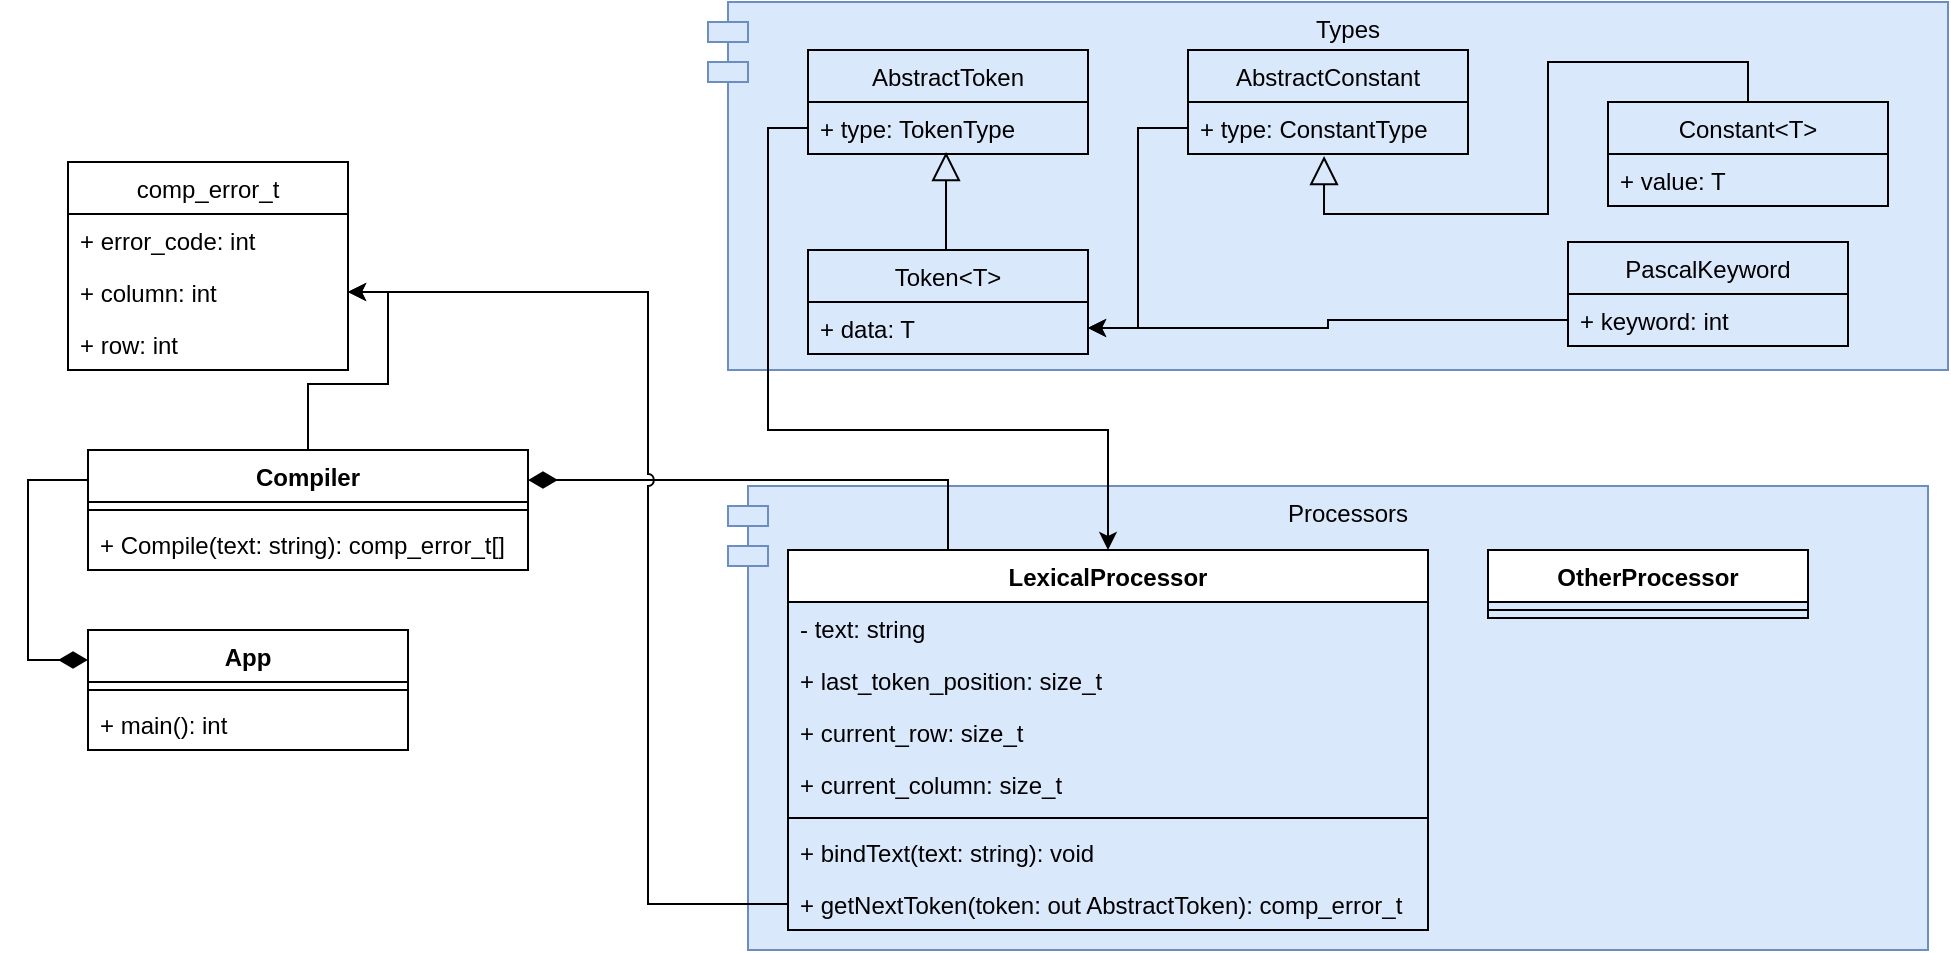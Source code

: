 <mxfile version="13.9.9" type="device"><diagram id="eX_YkXD4iwx_li41jiy2" name="Страница 1"><mxGraphModel dx="846" dy="534" grid="1" gridSize="10" guides="1" tooltips="1" connect="1" arrows="1" fold="1" page="1" pageScale="1" pageWidth="827" pageHeight="1169" math="0" shadow="0"><root><mxCell id="0"/><mxCell id="1" parent="0"/><mxCell id="j1Y0TjuqCmGuvN1Xn0Kt-52" value="Processors" style="shape=module;align=left;spacingLeft=20;align=center;verticalAlign=top;fillColor=#dae8fc;strokeColor=#6c8ebf;" vertex="1" parent="1"><mxGeometry x="480" y="288" width="600" height="232" as="geometry"/></mxCell><mxCell id="j1Y0TjuqCmGuvN1Xn0Kt-47" value="Types" style="shape=module;align=left;spacingLeft=20;align=center;verticalAlign=top;fillColor=#dae8fc;strokeColor=#6c8ebf;" vertex="1" parent="1"><mxGeometry x="470" y="46" width="620" height="184" as="geometry"/></mxCell><mxCell id="j1Y0TjuqCmGuvN1Xn0Kt-58" style="edgeStyle=orthogonalEdgeStyle;rounded=0;orthogonalLoop=1;jettySize=auto;html=1;exitX=0;exitY=0.25;exitDx=0;exitDy=0;entryX=0;entryY=0.25;entryDx=0;entryDy=0;endArrow=diamondThin;endFill=1;endSize=12;" edge="1" parent="1" source="j1Y0TjuqCmGuvN1Xn0Kt-1" target="j1Y0TjuqCmGuvN1Xn0Kt-39"><mxGeometry relative="1" as="geometry"/></mxCell><mxCell id="j1Y0TjuqCmGuvN1Xn0Kt-59" style="edgeStyle=orthogonalEdgeStyle;rounded=0;orthogonalLoop=1;jettySize=auto;html=1;exitX=0.5;exitY=0;exitDx=0;exitDy=0;entryX=1;entryY=0.5;entryDx=0;entryDy=0;endArrow=classic;endFill=1;endSize=6;" edge="1" parent="1" source="j1Y0TjuqCmGuvN1Xn0Kt-1" target="j1Y0TjuqCmGuvN1Xn0Kt-7"><mxGeometry relative="1" as="geometry"/></mxCell><mxCell id="j1Y0TjuqCmGuvN1Xn0Kt-1" value="Compiler" style="swimlane;fontStyle=1;align=center;verticalAlign=top;childLayout=stackLayout;horizontal=1;startSize=26;horizontalStack=0;resizeParent=1;resizeParentMax=0;resizeLast=0;collapsible=1;marginBottom=0;" vertex="1" parent="1"><mxGeometry x="160" y="270" width="220" height="60" as="geometry"/></mxCell><mxCell id="j1Y0TjuqCmGuvN1Xn0Kt-3" value="" style="line;strokeWidth=1;fillColor=none;align=left;verticalAlign=middle;spacingTop=-1;spacingLeft=3;spacingRight=3;rotatable=0;labelPosition=right;points=[];portConstraint=eastwest;" vertex="1" parent="j1Y0TjuqCmGuvN1Xn0Kt-1"><mxGeometry y="26" width="220" height="8" as="geometry"/></mxCell><mxCell id="j1Y0TjuqCmGuvN1Xn0Kt-4" value="+ Compile(text: string): comp_error_t[]" style="text;strokeColor=none;fillColor=none;align=left;verticalAlign=top;spacingLeft=4;spacingRight=4;overflow=hidden;rotatable=0;points=[[0,0.5],[1,0.5]];portConstraint=eastwest;" vertex="1" parent="j1Y0TjuqCmGuvN1Xn0Kt-1"><mxGeometry y="34" width="220" height="26" as="geometry"/></mxCell><mxCell id="j1Y0TjuqCmGuvN1Xn0Kt-5" value="comp_error_t" style="swimlane;fontStyle=0;childLayout=stackLayout;horizontal=1;startSize=26;fillColor=none;horizontalStack=0;resizeParent=1;resizeParentMax=0;resizeLast=0;collapsible=1;marginBottom=0;" vertex="1" parent="1"><mxGeometry x="150" y="126" width="140" height="104" as="geometry"/></mxCell><mxCell id="j1Y0TjuqCmGuvN1Xn0Kt-6" value="+ error_code: int" style="text;strokeColor=none;fillColor=none;align=left;verticalAlign=top;spacingLeft=4;spacingRight=4;overflow=hidden;rotatable=0;points=[[0,0.5],[1,0.5]];portConstraint=eastwest;" vertex="1" parent="j1Y0TjuqCmGuvN1Xn0Kt-5"><mxGeometry y="26" width="140" height="26" as="geometry"/></mxCell><mxCell id="j1Y0TjuqCmGuvN1Xn0Kt-7" value="+ column: int" style="text;strokeColor=none;fillColor=none;align=left;verticalAlign=top;spacingLeft=4;spacingRight=4;overflow=hidden;rotatable=0;points=[[0,0.5],[1,0.5]];portConstraint=eastwest;" vertex="1" parent="j1Y0TjuqCmGuvN1Xn0Kt-5"><mxGeometry y="52" width="140" height="26" as="geometry"/></mxCell><mxCell id="j1Y0TjuqCmGuvN1Xn0Kt-8" value="+ row: int" style="text;strokeColor=none;fillColor=none;align=left;verticalAlign=top;spacingLeft=4;spacingRight=4;overflow=hidden;rotatable=0;points=[[0,0.5],[1,0.5]];portConstraint=eastwest;" vertex="1" parent="j1Y0TjuqCmGuvN1Xn0Kt-5"><mxGeometry y="78" width="140" height="26" as="geometry"/></mxCell><mxCell id="j1Y0TjuqCmGuvN1Xn0Kt-57" style="edgeStyle=orthogonalEdgeStyle;rounded=0;orthogonalLoop=1;jettySize=auto;html=1;exitX=0.25;exitY=0;exitDx=0;exitDy=0;entryX=1;entryY=0.25;entryDx=0;entryDy=0;endArrow=diamondThin;endFill=1;endSize=12;" edge="1" parent="1" source="j1Y0TjuqCmGuvN1Xn0Kt-9" target="j1Y0TjuqCmGuvN1Xn0Kt-1"><mxGeometry relative="1" as="geometry"/></mxCell><mxCell id="j1Y0TjuqCmGuvN1Xn0Kt-9" value="LexicalProcessor" style="swimlane;fontStyle=1;align=center;verticalAlign=top;childLayout=stackLayout;horizontal=1;startSize=26;horizontalStack=0;resizeParent=1;resizeParentMax=0;resizeLast=0;collapsible=1;marginBottom=0;" vertex="1" parent="1"><mxGeometry x="510" y="320" width="320" height="190" as="geometry"/></mxCell><mxCell id="j1Y0TjuqCmGuvN1Xn0Kt-10" value="- text: string" style="text;strokeColor=none;fillColor=none;align=left;verticalAlign=top;spacingLeft=4;spacingRight=4;overflow=hidden;rotatable=0;points=[[0,0.5],[1,0.5]];portConstraint=eastwest;" vertex="1" parent="j1Y0TjuqCmGuvN1Xn0Kt-9"><mxGeometry y="26" width="320" height="26" as="geometry"/></mxCell><mxCell id="j1Y0TjuqCmGuvN1Xn0Kt-14" value="+ last_token_position: size_t" style="text;strokeColor=none;fillColor=none;align=left;verticalAlign=top;spacingLeft=4;spacingRight=4;overflow=hidden;rotatable=0;points=[[0,0.5],[1,0.5]];portConstraint=eastwest;" vertex="1" parent="j1Y0TjuqCmGuvN1Xn0Kt-9"><mxGeometry y="52" width="320" height="26" as="geometry"/></mxCell><mxCell id="j1Y0TjuqCmGuvN1Xn0Kt-15" value="+ current_row: size_t" style="text;strokeColor=none;fillColor=none;align=left;verticalAlign=top;spacingLeft=4;spacingRight=4;overflow=hidden;rotatable=0;points=[[0,0.5],[1,0.5]];portConstraint=eastwest;" vertex="1" parent="j1Y0TjuqCmGuvN1Xn0Kt-9"><mxGeometry y="78" width="320" height="26" as="geometry"/></mxCell><mxCell id="j1Y0TjuqCmGuvN1Xn0Kt-16" value="+ current_column: size_t" style="text;strokeColor=none;fillColor=none;align=left;verticalAlign=top;spacingLeft=4;spacingRight=4;overflow=hidden;rotatable=0;points=[[0,0.5],[1,0.5]];portConstraint=eastwest;" vertex="1" parent="j1Y0TjuqCmGuvN1Xn0Kt-9"><mxGeometry y="104" width="320" height="26" as="geometry"/></mxCell><mxCell id="j1Y0TjuqCmGuvN1Xn0Kt-11" value="" style="line;strokeWidth=1;fillColor=none;align=left;verticalAlign=middle;spacingTop=-1;spacingLeft=3;spacingRight=3;rotatable=0;labelPosition=right;points=[];portConstraint=eastwest;" vertex="1" parent="j1Y0TjuqCmGuvN1Xn0Kt-9"><mxGeometry y="130" width="320" height="8" as="geometry"/></mxCell><mxCell id="j1Y0TjuqCmGuvN1Xn0Kt-12" value="+ bindText(text: string): void" style="text;strokeColor=none;fillColor=none;align=left;verticalAlign=top;spacingLeft=4;spacingRight=4;overflow=hidden;rotatable=0;points=[[0,0.5],[1,0.5]];portConstraint=eastwest;" vertex="1" parent="j1Y0TjuqCmGuvN1Xn0Kt-9"><mxGeometry y="138" width="320" height="26" as="geometry"/></mxCell><mxCell id="j1Y0TjuqCmGuvN1Xn0Kt-13" value="+ getNextToken(token: out AbstractToken): comp_error_t " style="text;strokeColor=none;fillColor=none;align=left;verticalAlign=top;spacingLeft=4;spacingRight=4;overflow=hidden;rotatable=0;points=[[0,0.5],[1,0.5]];portConstraint=eastwest;" vertex="1" parent="j1Y0TjuqCmGuvN1Xn0Kt-9"><mxGeometry y="164" width="320" height="26" as="geometry"/></mxCell><mxCell id="j1Y0TjuqCmGuvN1Xn0Kt-17" value="AbstractToken" style="swimlane;fontStyle=0;childLayout=stackLayout;horizontal=1;startSize=26;fillColor=none;horizontalStack=0;resizeParent=1;resizeParentMax=0;resizeLast=0;collapsible=1;marginBottom=0;" vertex="1" parent="1"><mxGeometry x="520" y="70" width="140" height="52" as="geometry"/></mxCell><mxCell id="j1Y0TjuqCmGuvN1Xn0Kt-18" value="+ type: TokenType" style="text;strokeColor=none;fillColor=none;align=left;verticalAlign=top;spacingLeft=4;spacingRight=4;overflow=hidden;rotatable=0;points=[[0,0.5],[1,0.5]];portConstraint=eastwest;" vertex="1" parent="j1Y0TjuqCmGuvN1Xn0Kt-17"><mxGeometry y="26" width="140" height="26" as="geometry"/></mxCell><mxCell id="j1Y0TjuqCmGuvN1Xn0Kt-25" style="edgeStyle=orthogonalEdgeStyle;rounded=0;orthogonalLoop=1;jettySize=auto;html=1;exitX=0.5;exitY=0;exitDx=0;exitDy=0;entryX=0.493;entryY=0.962;entryDx=0;entryDy=0;entryPerimeter=0;endArrow=block;endFill=0;endSize=12;" edge="1" parent="1" source="j1Y0TjuqCmGuvN1Xn0Kt-21" target="j1Y0TjuqCmGuvN1Xn0Kt-18"><mxGeometry relative="1" as="geometry"/></mxCell><mxCell id="j1Y0TjuqCmGuvN1Xn0Kt-21" value="Token&lt;T&gt;" style="swimlane;fontStyle=0;childLayout=stackLayout;horizontal=1;startSize=26;fillColor=none;horizontalStack=0;resizeParent=1;resizeParentMax=0;resizeLast=0;collapsible=1;marginBottom=0;" vertex="1" parent="1"><mxGeometry x="520" y="170" width="140" height="52" as="geometry"/></mxCell><mxCell id="j1Y0TjuqCmGuvN1Xn0Kt-22" value="+ data: T" style="text;strokeColor=none;fillColor=none;align=left;verticalAlign=top;spacingLeft=4;spacingRight=4;overflow=hidden;rotatable=0;points=[[0,0.5],[1,0.5]];portConstraint=eastwest;" vertex="1" parent="j1Y0TjuqCmGuvN1Xn0Kt-21"><mxGeometry y="26" width="140" height="26" as="geometry"/></mxCell><mxCell id="j1Y0TjuqCmGuvN1Xn0Kt-26" value="AbstractConstant" style="swimlane;fontStyle=0;childLayout=stackLayout;horizontal=1;startSize=26;fillColor=none;horizontalStack=0;resizeParent=1;resizeParentMax=0;resizeLast=0;collapsible=1;marginBottom=0;" vertex="1" parent="1"><mxGeometry x="710" y="70" width="140" height="52" as="geometry"/></mxCell><mxCell id="j1Y0TjuqCmGuvN1Xn0Kt-27" value="+ type: ConstantType" style="text;strokeColor=none;fillColor=none;align=left;verticalAlign=top;spacingLeft=4;spacingRight=4;overflow=hidden;rotatable=0;points=[[0,0.5],[1,0.5]];portConstraint=eastwest;" vertex="1" parent="j1Y0TjuqCmGuvN1Xn0Kt-26"><mxGeometry y="26" width="140" height="26" as="geometry"/></mxCell><mxCell id="j1Y0TjuqCmGuvN1Xn0Kt-34" style="edgeStyle=orthogonalEdgeStyle;rounded=0;orthogonalLoop=1;jettySize=auto;html=1;exitX=0.5;exitY=0;exitDx=0;exitDy=0;entryX=0.486;entryY=1.038;entryDx=0;entryDy=0;entryPerimeter=0;endArrow=block;endFill=0;endSize=12;" edge="1" parent="1" source="j1Y0TjuqCmGuvN1Xn0Kt-30" target="j1Y0TjuqCmGuvN1Xn0Kt-27"><mxGeometry relative="1" as="geometry"/></mxCell><mxCell id="j1Y0TjuqCmGuvN1Xn0Kt-30" value="Constant&lt;T&gt;" style="swimlane;fontStyle=0;childLayout=stackLayout;horizontal=1;startSize=26;fillColor=none;horizontalStack=0;resizeParent=1;resizeParentMax=0;resizeLast=0;collapsible=1;marginBottom=0;" vertex="1" parent="1"><mxGeometry x="920" y="96" width="140" height="52" as="geometry"/></mxCell><mxCell id="j1Y0TjuqCmGuvN1Xn0Kt-31" value="+ value: T" style="text;strokeColor=none;fillColor=none;align=left;verticalAlign=top;spacingLeft=4;spacingRight=4;overflow=hidden;rotatable=0;points=[[0,0.5],[1,0.5]];portConstraint=eastwest;" vertex="1" parent="j1Y0TjuqCmGuvN1Xn0Kt-30"><mxGeometry y="26" width="140" height="26" as="geometry"/></mxCell><mxCell id="j1Y0TjuqCmGuvN1Xn0Kt-35" value="PascalKeyword" style="swimlane;fontStyle=0;childLayout=stackLayout;horizontal=1;startSize=26;fillColor=none;horizontalStack=0;resizeParent=1;resizeParentMax=0;resizeLast=0;collapsible=1;marginBottom=0;" vertex="1" parent="1"><mxGeometry x="900" y="166" width="140" height="52" as="geometry"/></mxCell><mxCell id="j1Y0TjuqCmGuvN1Xn0Kt-36" value="+ keyword: int" style="text;strokeColor=none;fillColor=none;align=left;verticalAlign=top;spacingLeft=4;spacingRight=4;overflow=hidden;rotatable=0;points=[[0,0.5],[1,0.5]];portConstraint=eastwest;" vertex="1" parent="j1Y0TjuqCmGuvN1Xn0Kt-35"><mxGeometry y="26" width="140" height="26" as="geometry"/></mxCell><mxCell id="j1Y0TjuqCmGuvN1Xn0Kt-39" value="App" style="swimlane;fontStyle=1;align=center;verticalAlign=top;childLayout=stackLayout;horizontal=1;startSize=26;horizontalStack=0;resizeParent=1;resizeParentMax=0;resizeLast=0;collapsible=1;marginBottom=0;" vertex="1" parent="1"><mxGeometry x="160" y="360" width="160" height="60" as="geometry"/></mxCell><mxCell id="j1Y0TjuqCmGuvN1Xn0Kt-41" value="" style="line;strokeWidth=1;fillColor=none;align=left;verticalAlign=middle;spacingTop=-1;spacingLeft=3;spacingRight=3;rotatable=0;labelPosition=right;points=[];portConstraint=eastwest;" vertex="1" parent="j1Y0TjuqCmGuvN1Xn0Kt-39"><mxGeometry y="26" width="160" height="8" as="geometry"/></mxCell><mxCell id="j1Y0TjuqCmGuvN1Xn0Kt-42" value="+ main(): int" style="text;strokeColor=none;fillColor=none;align=left;verticalAlign=top;spacingLeft=4;spacingRight=4;overflow=hidden;rotatable=0;points=[[0,0.5],[1,0.5]];portConstraint=eastwest;" vertex="1" parent="j1Y0TjuqCmGuvN1Xn0Kt-39"><mxGeometry y="34" width="160" height="26" as="geometry"/></mxCell><mxCell id="j1Y0TjuqCmGuvN1Xn0Kt-43" value="OtherProcessor" style="swimlane;fontStyle=1;align=center;verticalAlign=top;childLayout=stackLayout;horizontal=1;startSize=26;horizontalStack=0;resizeParent=1;resizeParentMax=0;resizeLast=0;collapsible=1;marginBottom=0;" vertex="1" parent="1"><mxGeometry x="860" y="320" width="160" height="34" as="geometry"/></mxCell><mxCell id="j1Y0TjuqCmGuvN1Xn0Kt-45" value="" style="line;strokeWidth=1;fillColor=none;align=left;verticalAlign=middle;spacingTop=-1;spacingLeft=3;spacingRight=3;rotatable=0;labelPosition=right;points=[];portConstraint=eastwest;" vertex="1" parent="j1Y0TjuqCmGuvN1Xn0Kt-43"><mxGeometry y="26" width="160" height="8" as="geometry"/></mxCell><mxCell id="j1Y0TjuqCmGuvN1Xn0Kt-54" style="edgeStyle=orthogonalEdgeStyle;rounded=0;orthogonalLoop=1;jettySize=auto;html=1;exitX=0;exitY=0.5;exitDx=0;exitDy=0;entryX=1;entryY=0.5;entryDx=0;entryDy=0;endArrow=classic;endFill=1;endSize=6;" edge="1" parent="1" source="j1Y0TjuqCmGuvN1Xn0Kt-27" target="j1Y0TjuqCmGuvN1Xn0Kt-22"><mxGeometry relative="1" as="geometry"/></mxCell><mxCell id="j1Y0TjuqCmGuvN1Xn0Kt-55" style="edgeStyle=orthogonalEdgeStyle;rounded=0;orthogonalLoop=1;jettySize=auto;html=1;exitX=0;exitY=0.5;exitDx=0;exitDy=0;entryX=1;entryY=0.5;entryDx=0;entryDy=0;endArrow=classic;endFill=1;endSize=6;" edge="1" parent="1" source="j1Y0TjuqCmGuvN1Xn0Kt-36" target="j1Y0TjuqCmGuvN1Xn0Kt-22"><mxGeometry relative="1" as="geometry"/></mxCell><mxCell id="j1Y0TjuqCmGuvN1Xn0Kt-56" style="edgeStyle=orthogonalEdgeStyle;rounded=0;orthogonalLoop=1;jettySize=auto;html=1;exitX=0;exitY=0.5;exitDx=0;exitDy=0;endArrow=classic;endFill=1;endSize=6;" edge="1" parent="1" source="j1Y0TjuqCmGuvN1Xn0Kt-18" target="j1Y0TjuqCmGuvN1Xn0Kt-9"><mxGeometry relative="1" as="geometry"><Array as="points"><mxPoint x="500" y="109"/><mxPoint x="500" y="260"/><mxPoint x="670" y="260"/></Array></mxGeometry></mxCell><mxCell id="j1Y0TjuqCmGuvN1Xn0Kt-60" style="edgeStyle=orthogonalEdgeStyle;rounded=0;orthogonalLoop=1;jettySize=auto;html=1;exitX=0;exitY=0.5;exitDx=0;exitDy=0;entryX=1;entryY=0.5;entryDx=0;entryDy=0;endArrow=classic;endFill=1;endSize=6;jumpStyle=arc;" edge="1" parent="1" source="j1Y0TjuqCmGuvN1Xn0Kt-13" target="j1Y0TjuqCmGuvN1Xn0Kt-7"><mxGeometry relative="1" as="geometry"><Array as="points"><mxPoint x="440" y="497"/><mxPoint x="440" y="191"/></Array></mxGeometry></mxCell></root></mxGraphModel></diagram></mxfile>